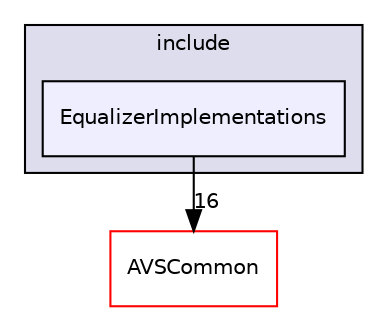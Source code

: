 digraph "/workplace/avs-device-sdk/EqualizerImplementations/include/EqualizerImplementations" {
  compound=true
  node [ fontsize="10", fontname="Helvetica"];
  edge [ labelfontsize="10", labelfontname="Helvetica"];
  subgraph clusterdir_c3ab2912bcaa751858979eb56f868649 {
    graph [ bgcolor="#ddddee", pencolor="black", label="include" fontname="Helvetica", fontsize="10", URL="dir_c3ab2912bcaa751858979eb56f868649.html"]
  dir_2b0702df2f3e533a62c24ce8fd2e9d93 [shape=box, label="EqualizerImplementations", style="filled", fillcolor="#eeeeff", pencolor="black", URL="dir_2b0702df2f3e533a62c24ce8fd2e9d93.html"];
  }
  dir_13e65effb2bde530b17b3d5eefcd0266 [shape=box label="AVSCommon" fillcolor="white" style="filled" color="red" URL="dir_13e65effb2bde530b17b3d5eefcd0266.html"];
  dir_2b0702df2f3e533a62c24ce8fd2e9d93->dir_13e65effb2bde530b17b3d5eefcd0266 [headlabel="16", labeldistance=1.5 headhref="dir_000223_000015.html"];
}
